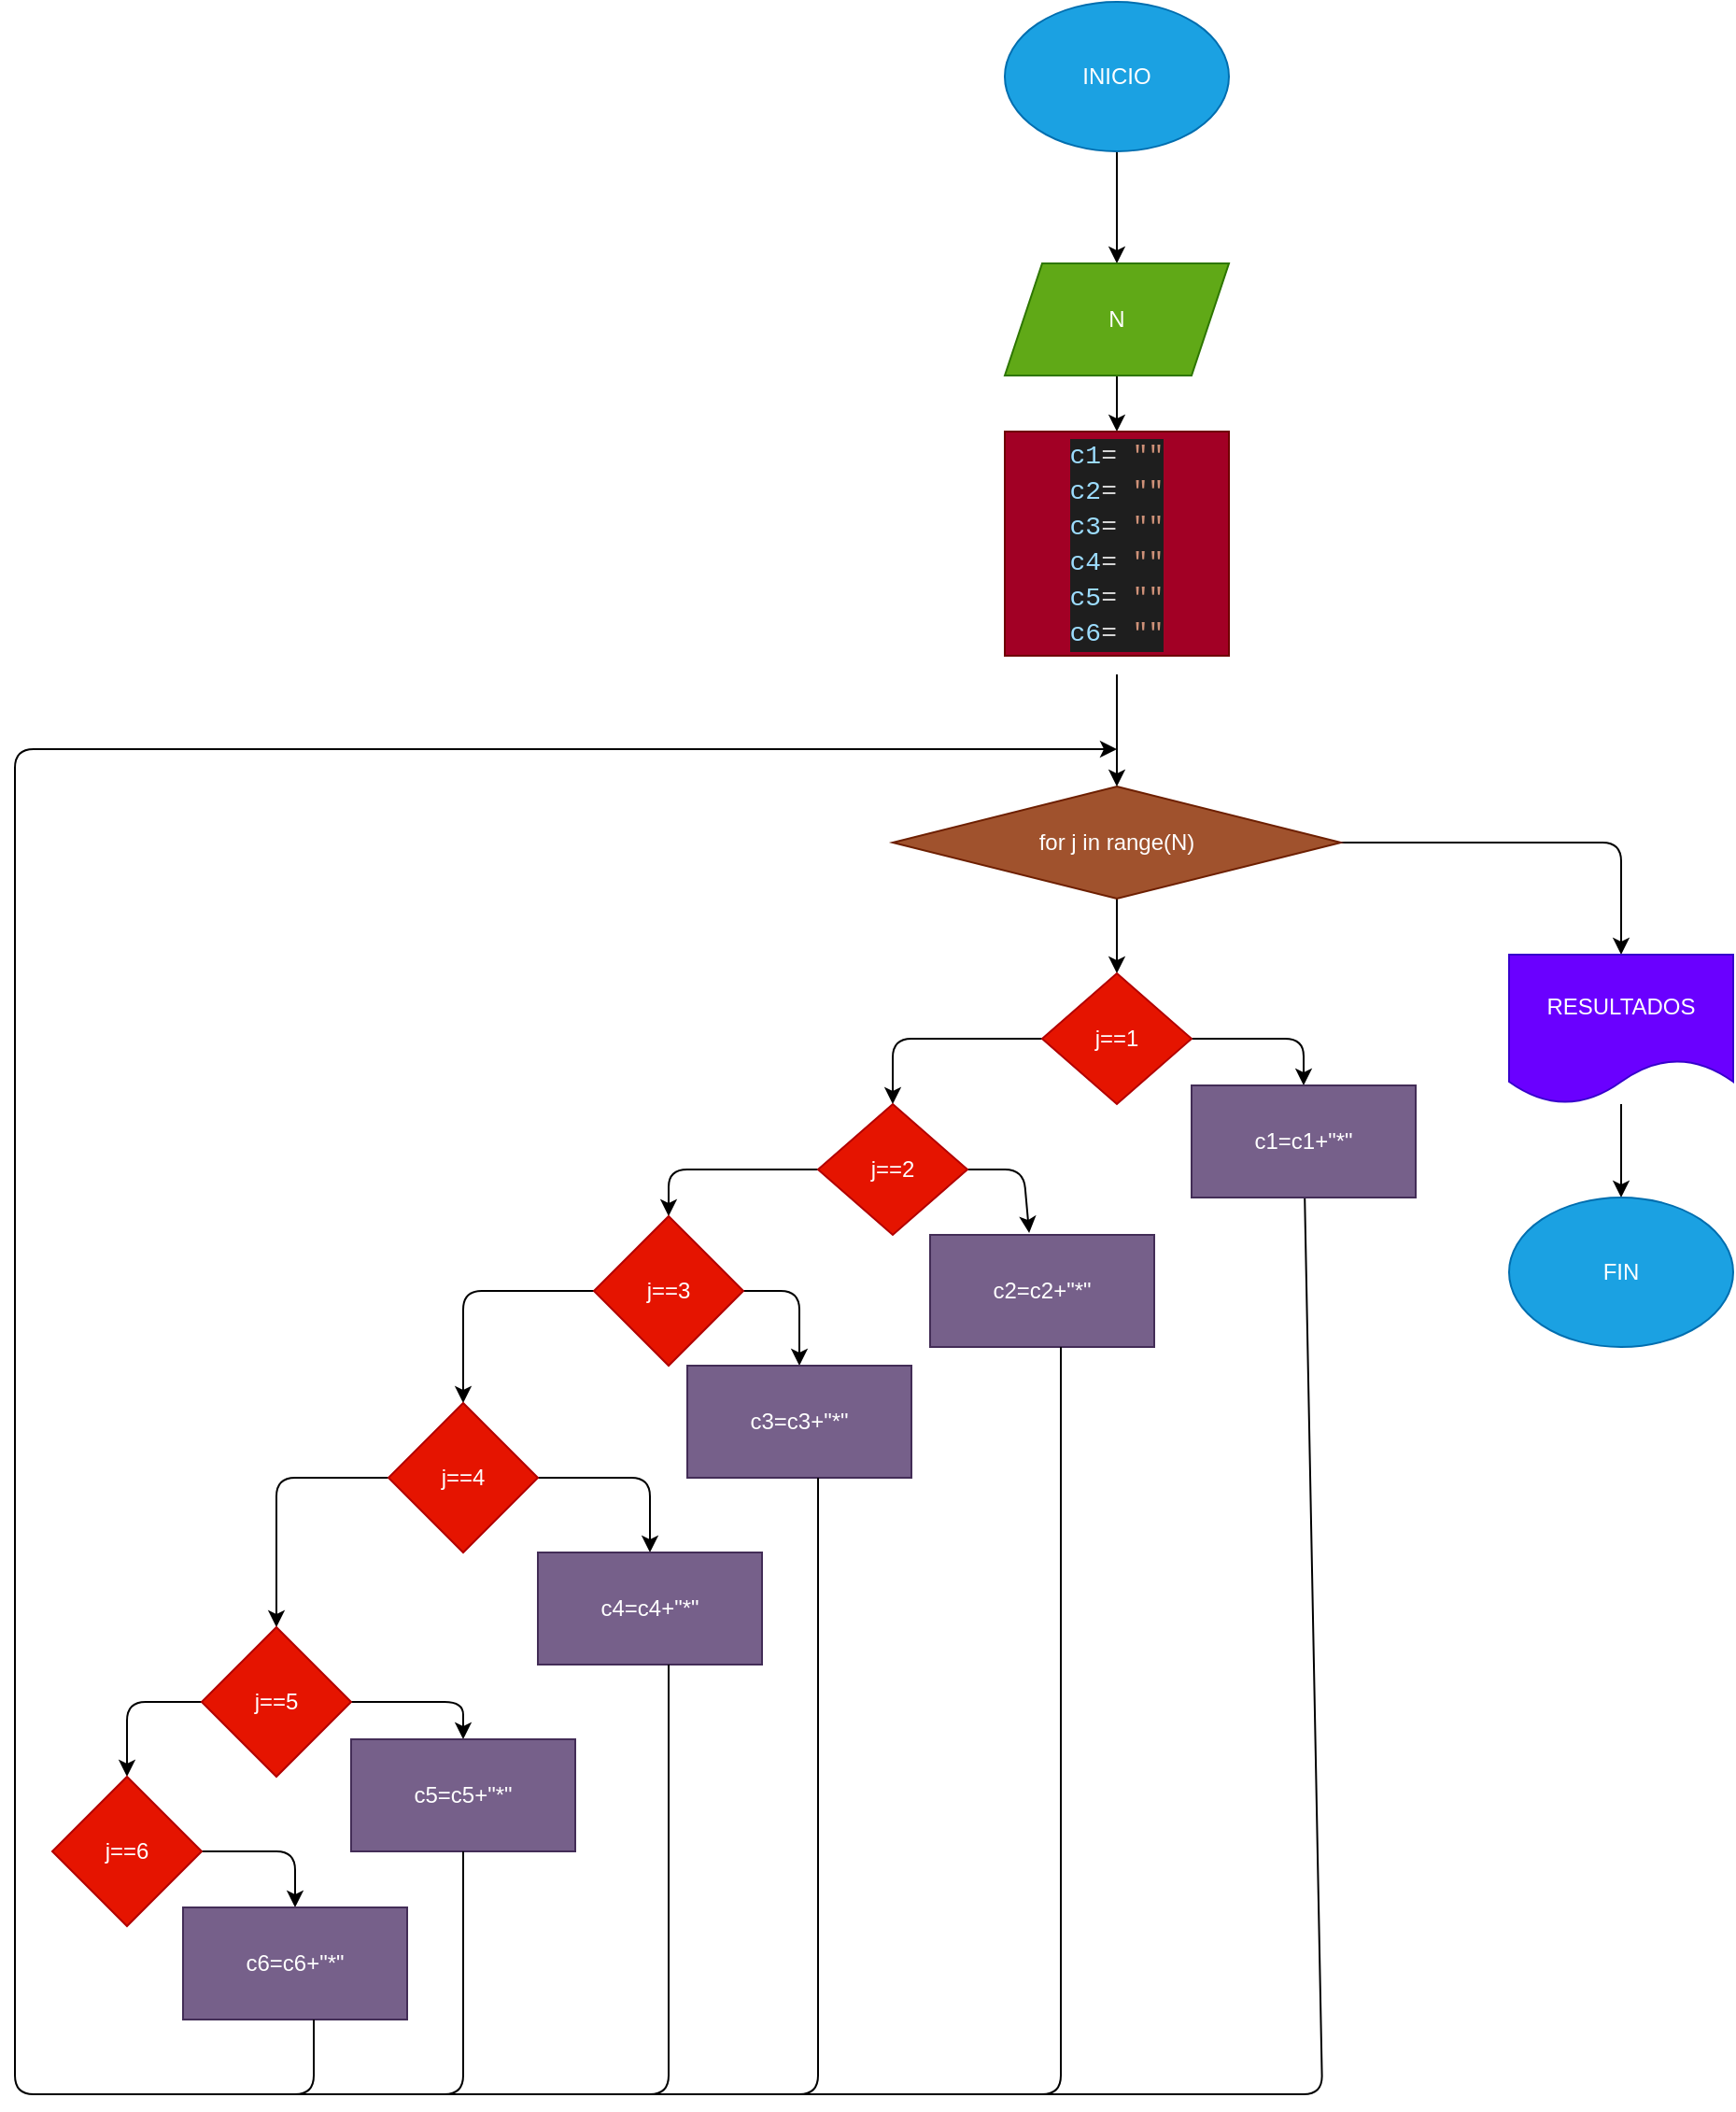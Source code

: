 <mxfile>
    <diagram id="fV_4TXNlkp2ETD88akPX" name="Página-1">
        <mxGraphModel dx="1118" dy="534" grid="1" gridSize="10" guides="1" tooltips="1" connect="1" arrows="1" fold="1" page="1" pageScale="1" pageWidth="127700" pageHeight="167700" math="0" shadow="0">
            <root>
                <mxCell id="0"/>
                <mxCell id="1" parent="0"/>
                <mxCell id="7" style="edgeStyle=none;html=1;entryX=0.5;entryY=0;entryDx=0;entryDy=0;" parent="1" source="2" target="6" edge="1">
                    <mxGeometry relative="1" as="geometry">
                        <mxPoint x="520" y="120" as="targetPoint"/>
                    </mxGeometry>
                </mxCell>
                <mxCell id="2" value="INICIO" style="ellipse;whiteSpace=wrap;html=1;fillColor=#1ba1e2;fontColor=#ffffff;strokeColor=#006EAF;" parent="1" vertex="1">
                    <mxGeometry x="570" width="120" height="80" as="geometry"/>
                </mxCell>
                <mxCell id="12" style="edgeStyle=none;html=1;" parent="1" source="5" target="13" edge="1">
                    <mxGeometry relative="1" as="geometry">
                        <mxPoint x="520" y="480" as="targetPoint"/>
                    </mxGeometry>
                </mxCell>
                <mxCell id="48" style="edgeStyle=none;html=1;" parent="1" source="5" target="49" edge="1">
                    <mxGeometry relative="1" as="geometry">
                        <mxPoint x="900" y="520" as="targetPoint"/>
                        <Array as="points">
                            <mxPoint x="900" y="450"/>
                        </Array>
                    </mxGeometry>
                </mxCell>
                <mxCell id="5" value="for j in range(N)" style="rhombus;whiteSpace=wrap;html=1;fillColor=#a0522d;fontColor=#ffffff;strokeColor=#6D1F00;" parent="1" vertex="1">
                    <mxGeometry x="510" y="420" width="240" height="60" as="geometry"/>
                </mxCell>
                <mxCell id="10" value="" style="edgeStyle=none;html=1;" parent="1" source="6" edge="1">
                    <mxGeometry relative="1" as="geometry">
                        <mxPoint x="630" y="230" as="targetPoint"/>
                    </mxGeometry>
                </mxCell>
                <mxCell id="6" value="N" style="shape=parallelogram;perimeter=parallelogramPerimeter;whiteSpace=wrap;html=1;fixedSize=1;fillColor=#60a917;fontColor=#ffffff;strokeColor=#2D7600;" parent="1" vertex="1">
                    <mxGeometry x="570" y="140" width="120" height="60" as="geometry"/>
                </mxCell>
                <mxCell id="11" value="" style="edgeStyle=none;html=1;" parent="1" target="5" edge="1">
                    <mxGeometry relative="1" as="geometry">
                        <mxPoint x="630" y="360" as="sourcePoint"/>
                    </mxGeometry>
                </mxCell>
                <mxCell id="16" style="edgeStyle=none;html=1;" parent="1" source="13" edge="1">
                    <mxGeometry relative="1" as="geometry">
                        <mxPoint x="510" y="590" as="targetPoint"/>
                        <Array as="points">
                            <mxPoint x="510" y="555"/>
                        </Array>
                    </mxGeometry>
                </mxCell>
                <mxCell id="26" style="edgeStyle=none;html=1;entryX=0.5;entryY=0;entryDx=0;entryDy=0;" parent="1" source="13" target="15" edge="1">
                    <mxGeometry relative="1" as="geometry">
                        <mxPoint x="820" y="550" as="targetPoint"/>
                        <Array as="points">
                            <mxPoint x="730" y="555"/>
                        </Array>
                    </mxGeometry>
                </mxCell>
                <mxCell id="13" value="j==1" style="rhombus;whiteSpace=wrap;html=1;fillColor=#e51400;fontColor=#ffffff;strokeColor=#B20000;" parent="1" vertex="1">
                    <mxGeometry x="590" y="520" width="80" height="70" as="geometry"/>
                </mxCell>
                <mxCell id="42" style="edgeStyle=none;html=1;" parent="1" source="15" edge="1">
                    <mxGeometry relative="1" as="geometry">
                        <mxPoint x="630" y="400" as="targetPoint"/>
                        <Array as="points">
                            <mxPoint x="740" y="1120"/>
                            <mxPoint x="40" y="1120"/>
                            <mxPoint x="40" y="400"/>
                        </Array>
                    </mxGeometry>
                </mxCell>
                <mxCell id="15" value="c1=c1+&quot;*&quot;" style="rounded=0;whiteSpace=wrap;html=1;fillColor=#76608a;fontColor=#ffffff;strokeColor=#432D57;" parent="1" vertex="1">
                    <mxGeometry x="670" y="580" width="120" height="60" as="geometry"/>
                </mxCell>
                <mxCell id="20" style="edgeStyle=none;html=1;entryX=0.5;entryY=0;entryDx=0;entryDy=0;" parent="1" source="17" target="21" edge="1">
                    <mxGeometry relative="1" as="geometry">
                        <mxPoint x="360" y="650" as="targetPoint"/>
                        <Array as="points">
                            <mxPoint x="390" y="625"/>
                        </Array>
                    </mxGeometry>
                </mxCell>
                <mxCell id="27" style="edgeStyle=none;html=1;entryX=0.442;entryY=-0.017;entryDx=0;entryDy=0;entryPerimeter=0;" parent="1" source="17" target="19" edge="1">
                    <mxGeometry relative="1" as="geometry">
                        <mxPoint x="610" y="620" as="targetPoint"/>
                        <Array as="points">
                            <mxPoint x="580" y="625"/>
                        </Array>
                    </mxGeometry>
                </mxCell>
                <mxCell id="17" value="j==2" style="rhombus;whiteSpace=wrap;html=1;fillColor=#e51400;fontColor=#ffffff;strokeColor=#B20000;" parent="1" vertex="1">
                    <mxGeometry x="470" y="590" width="80" height="70" as="geometry"/>
                </mxCell>
                <mxCell id="19" value="c2=c2+&quot;*&quot;" style="rounded=0;whiteSpace=wrap;html=1;fillColor=#76608a;fontColor=#ffffff;strokeColor=#432D57;" parent="1" vertex="1">
                    <mxGeometry x="530" y="660" width="120" height="60" as="geometry"/>
                </mxCell>
                <mxCell id="28" style="edgeStyle=none;html=1;entryX=0.5;entryY=0;entryDx=0;entryDy=0;" parent="1" source="21" target="23" edge="1">
                    <mxGeometry relative="1" as="geometry">
                        <mxPoint x="500" y="690" as="targetPoint"/>
                        <Array as="points">
                            <mxPoint x="460" y="690"/>
                        </Array>
                    </mxGeometry>
                </mxCell>
                <mxCell id="29" style="edgeStyle=none;html=1;" parent="1" source="21" target="30" edge="1">
                    <mxGeometry relative="1" as="geometry">
                        <mxPoint x="280" y="730" as="targetPoint"/>
                        <Array as="points">
                            <mxPoint x="280" y="690"/>
                        </Array>
                    </mxGeometry>
                </mxCell>
                <mxCell id="21" value="j==3" style="rhombus;whiteSpace=wrap;html=1;fillColor=#e51400;fontColor=#ffffff;strokeColor=#B20000;" parent="1" vertex="1">
                    <mxGeometry x="350" y="650" width="80" height="80" as="geometry"/>
                </mxCell>
                <mxCell id="23" value="c3=c3+&quot;*&quot;" style="rounded=0;whiteSpace=wrap;html=1;fillColor=#76608a;fontColor=#ffffff;strokeColor=#432D57;" parent="1" vertex="1">
                    <mxGeometry x="400" y="730" width="120" height="60" as="geometry"/>
                </mxCell>
                <mxCell id="31" style="edgeStyle=none;html=1;" parent="1" source="30" edge="1">
                    <mxGeometry relative="1" as="geometry">
                        <mxPoint x="380" y="830" as="targetPoint"/>
                        <Array as="points">
                            <mxPoint x="380" y="790"/>
                        </Array>
                    </mxGeometry>
                </mxCell>
                <mxCell id="33" style="edgeStyle=none;html=1;" parent="1" source="30" edge="1">
                    <mxGeometry relative="1" as="geometry">
                        <mxPoint x="180" y="870" as="targetPoint"/>
                        <Array as="points">
                            <mxPoint x="180" y="790"/>
                        </Array>
                    </mxGeometry>
                </mxCell>
                <mxCell id="30" value="j==4" style="rhombus;whiteSpace=wrap;html=1;fillColor=#e51400;fontColor=#ffffff;strokeColor=#B20000;" parent="1" vertex="1">
                    <mxGeometry x="240" y="750" width="80" height="80" as="geometry"/>
                </mxCell>
                <mxCell id="32" value="c4=c4+&quot;*&quot;" style="rounded=0;whiteSpace=wrap;html=1;fillColor=#76608a;fontColor=#ffffff;strokeColor=#432D57;" parent="1" vertex="1">
                    <mxGeometry x="320" y="830" width="120" height="60" as="geometry"/>
                </mxCell>
                <mxCell id="35" style="edgeStyle=none;html=1;" parent="1" source="34" target="36" edge="1">
                    <mxGeometry relative="1" as="geometry">
                        <mxPoint x="280" y="950" as="targetPoint"/>
                        <Array as="points">
                            <mxPoint x="280" y="910"/>
                        </Array>
                    </mxGeometry>
                </mxCell>
                <mxCell id="37" style="edgeStyle=none;html=1;" parent="1" source="34" target="38" edge="1">
                    <mxGeometry relative="1" as="geometry">
                        <mxPoint x="100" y="990" as="targetPoint"/>
                        <Array as="points">
                            <mxPoint x="100" y="910"/>
                        </Array>
                    </mxGeometry>
                </mxCell>
                <mxCell id="34" value="j==5" style="rhombus;whiteSpace=wrap;html=1;fillColor=#e51400;fontColor=#ffffff;strokeColor=#B20000;" parent="1" vertex="1">
                    <mxGeometry x="140" y="870" width="80" height="80" as="geometry"/>
                </mxCell>
                <mxCell id="36" value="c5=c5+&quot;*&quot;" style="rounded=0;whiteSpace=wrap;html=1;fillColor=#76608a;fontColor=#ffffff;strokeColor=#432D57;" parent="1" vertex="1">
                    <mxGeometry x="220" y="930" width="120" height="60" as="geometry"/>
                </mxCell>
                <mxCell id="39" style="edgeStyle=none;html=1;" parent="1" source="38" target="40" edge="1">
                    <mxGeometry relative="1" as="geometry">
                        <mxPoint x="190" y="1040" as="targetPoint"/>
                        <Array as="points">
                            <mxPoint x="190" y="990"/>
                        </Array>
                    </mxGeometry>
                </mxCell>
                <mxCell id="38" value="j==6" style="rhombus;whiteSpace=wrap;html=1;fillColor=#e51400;fontColor=#ffffff;strokeColor=#B20000;" parent="1" vertex="1">
                    <mxGeometry x="60" y="950" width="80" height="80" as="geometry"/>
                </mxCell>
                <mxCell id="40" value="c6=c6+&quot;*&quot;" style="rounded=0;whiteSpace=wrap;html=1;fillColor=#76608a;fontColor=#ffffff;strokeColor=#432D57;" parent="1" vertex="1">
                    <mxGeometry x="130" y="1020" width="120" height="60" as="geometry"/>
                </mxCell>
                <mxCell id="43" value="" style="endArrow=none;html=1;" parent="1" edge="1">
                    <mxGeometry width="50" height="50" relative="1" as="geometry">
                        <mxPoint x="160" y="1120" as="sourcePoint"/>
                        <mxPoint x="200" y="1080" as="targetPoint"/>
                        <Array as="points">
                            <mxPoint x="200" y="1120"/>
                        </Array>
                    </mxGeometry>
                </mxCell>
                <mxCell id="44" value="" style="endArrow=none;html=1;" parent="1" edge="1">
                    <mxGeometry width="50" height="50" relative="1" as="geometry">
                        <mxPoint x="240" y="1120" as="sourcePoint"/>
                        <mxPoint x="280" y="990" as="targetPoint"/>
                        <Array as="points">
                            <mxPoint x="280" y="1120"/>
                        </Array>
                    </mxGeometry>
                </mxCell>
                <mxCell id="45" value="" style="endArrow=none;html=1;" parent="1" edge="1">
                    <mxGeometry width="50" height="50" relative="1" as="geometry">
                        <mxPoint x="370" y="1120" as="sourcePoint"/>
                        <mxPoint x="390" y="890" as="targetPoint"/>
                        <Array as="points">
                            <mxPoint x="390" y="1120"/>
                        </Array>
                    </mxGeometry>
                </mxCell>
                <mxCell id="46" value="" style="endArrow=none;html=1;" parent="1" edge="1">
                    <mxGeometry width="50" height="50" relative="1" as="geometry">
                        <mxPoint x="420" y="1120" as="sourcePoint"/>
                        <mxPoint x="470" y="790" as="targetPoint"/>
                        <Array as="points">
                            <mxPoint x="470" y="1120"/>
                        </Array>
                    </mxGeometry>
                </mxCell>
                <mxCell id="47" value="" style="endArrow=none;html=1;" parent="1" edge="1">
                    <mxGeometry width="50" height="50" relative="1" as="geometry">
                        <mxPoint x="530" y="1120" as="sourcePoint"/>
                        <mxPoint x="600" y="720" as="targetPoint"/>
                        <Array as="points">
                            <mxPoint x="600" y="1120"/>
                        </Array>
                    </mxGeometry>
                </mxCell>
                <mxCell id="50" style="edgeStyle=none;html=1;" parent="1" source="49" target="51" edge="1">
                    <mxGeometry relative="1" as="geometry">
                        <mxPoint x="900" y="650" as="targetPoint"/>
                    </mxGeometry>
                </mxCell>
                <mxCell id="49" value="RESULTADOS" style="shape=document;whiteSpace=wrap;html=1;boundedLbl=1;fillColor=#6a00ff;strokeColor=#3700CC;fontColor=#ffffff;" parent="1" vertex="1">
                    <mxGeometry x="840" y="510" width="120" height="80" as="geometry"/>
                </mxCell>
                <mxCell id="51" value="FIN" style="ellipse;whiteSpace=wrap;html=1;fillColor=#1ba1e2;fontColor=#ffffff;strokeColor=#006EAF;" parent="1" vertex="1">
                    <mxGeometry x="840" y="640" width="120" height="80" as="geometry"/>
                </mxCell>
                <mxCell id="52" value="&lt;div style=&quot;color: rgb(212 , 212 , 212) ; background-color: rgb(30 , 30 , 30) ; font-family: &amp;#34;consolas&amp;#34; , &amp;#34;courier new&amp;#34; , monospace ; font-size: 14px ; line-height: 19px&quot;&gt;&lt;div&gt;&lt;span style=&quot;color: #9cdcfe&quot;&gt;c1&lt;/span&gt;= &lt;span style=&quot;color: #ce9178&quot;&gt;&quot;&quot;&lt;/span&gt;&lt;/div&gt;&lt;div&gt;&lt;span style=&quot;color: #9cdcfe&quot;&gt;c2&lt;/span&gt;= &lt;span style=&quot;color: #ce9178&quot;&gt;&quot;&quot;&lt;/span&gt;&lt;/div&gt;&lt;div&gt;&lt;span style=&quot;color: #9cdcfe&quot;&gt;c3&lt;/span&gt;= &lt;span style=&quot;color: #ce9178&quot;&gt;&quot;&quot;&lt;/span&gt;&lt;/div&gt;&lt;div&gt;&lt;span style=&quot;color: #9cdcfe&quot;&gt;c4&lt;/span&gt;= &lt;span style=&quot;color: #ce9178&quot;&gt;&quot;&quot;&lt;/span&gt;&lt;/div&gt;&lt;div&gt;&lt;span style=&quot;color: #9cdcfe&quot;&gt;c5&lt;/span&gt;= &lt;span style=&quot;color: #ce9178&quot;&gt;&quot;&quot;&lt;/span&gt;&lt;/div&gt;&lt;div&gt;&lt;span style=&quot;color: #9cdcfe&quot;&gt;c6&lt;/span&gt;= &lt;span style=&quot;color: #ce9178&quot;&gt;&quot;&quot;&lt;/span&gt;&lt;/div&gt;&lt;/div&gt;" style="rounded=0;whiteSpace=wrap;html=1;fillColor=#a20025;fontColor=#ffffff;strokeColor=#6F0000;" vertex="1" parent="1">
                    <mxGeometry x="570" y="230" width="120" height="120" as="geometry"/>
                </mxCell>
            </root>
        </mxGraphModel>
    </diagram>
</mxfile>